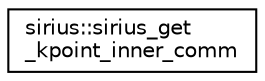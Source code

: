 digraph "Graphical Class Hierarchy"
{
 // INTERACTIVE_SVG=YES
  edge [fontname="Helvetica",fontsize="10",labelfontname="Helvetica",labelfontsize="10"];
  node [fontname="Helvetica",fontsize="10",shape=record];
  rankdir="LR";
  Node1 [label="sirius::sirius_get\l_kpoint_inner_comm",height=0.2,width=0.4,color="black", fillcolor="white", style="filled",URL="$interfacesirius_1_1sirius__get__kpoint__inner__comm.html"];
}
